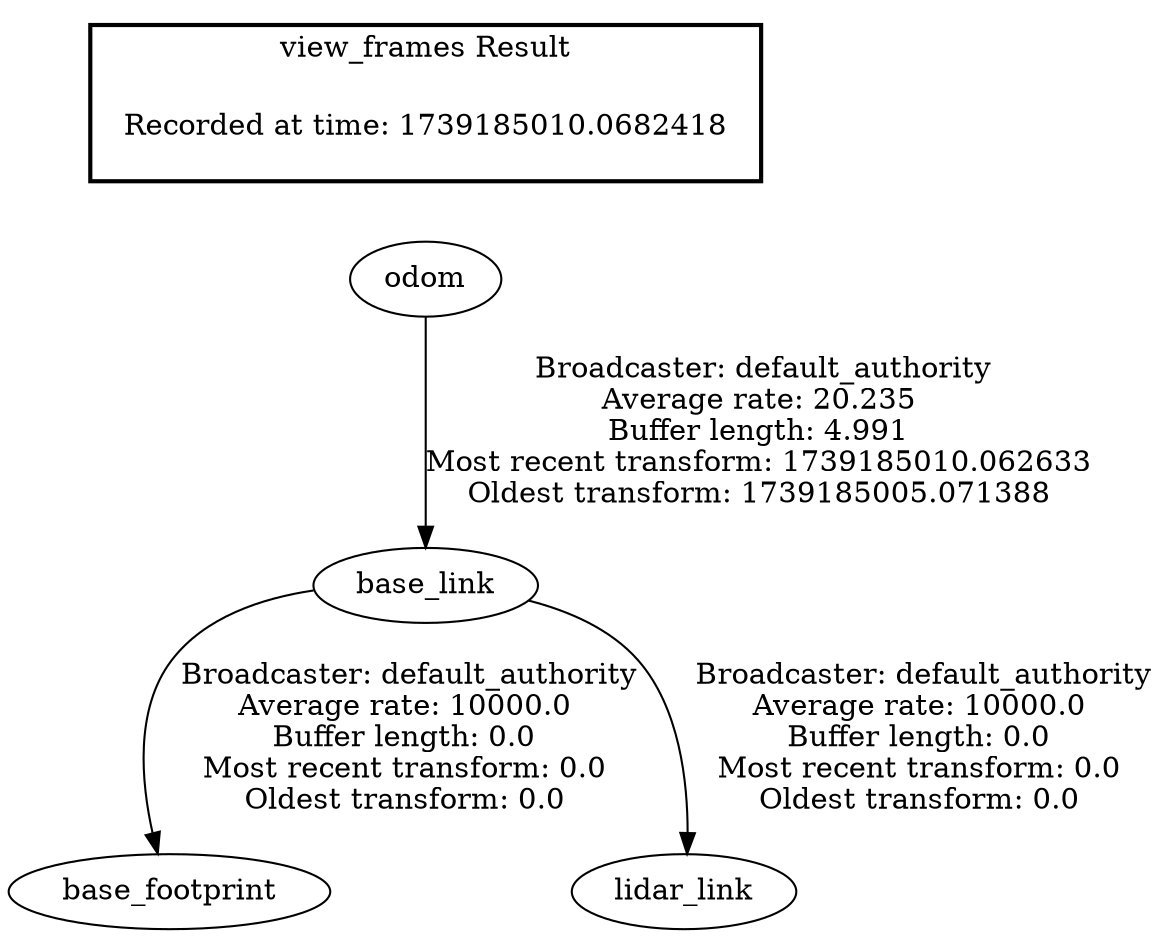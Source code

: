 digraph G {
"odom" -> "base_link"[label=" Broadcaster: default_authority\nAverage rate: 20.235\nBuffer length: 4.991\nMost recent transform: 1739185010.062633\nOldest transform: 1739185005.071388\n"];
"base_link" -> "base_footprint"[label=" Broadcaster: default_authority\nAverage rate: 10000.0\nBuffer length: 0.0\nMost recent transform: 0.0\nOldest transform: 0.0\n"];
"base_link" -> "lidar_link"[label=" Broadcaster: default_authority\nAverage rate: 10000.0\nBuffer length: 0.0\nMost recent transform: 0.0\nOldest transform: 0.0\n"];
edge [style=invis];
 subgraph cluster_legend { style=bold; color=black; label ="view_frames Result";
"Recorded at time: 1739185010.0682418"[ shape=plaintext ] ;
}->"odom";
}